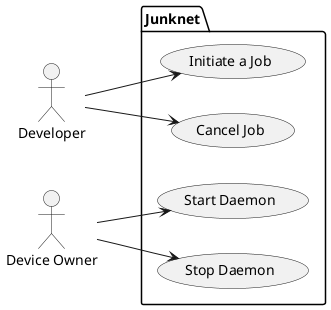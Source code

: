 @startuml
left to right direction

actor Developer as developer
actor "Device Owner" as DevOwn

package Junknet { 
	usecase (Initiate a Job) as initiate
	usecase (Cancel Job) as cancel
        usecase (Start Daemon) as start
        usecase (Stop Daemon) as stop

}

developer --> initiate
developer --> cancel
DevOwn --> start
DevOwn --> stop
@enduml
